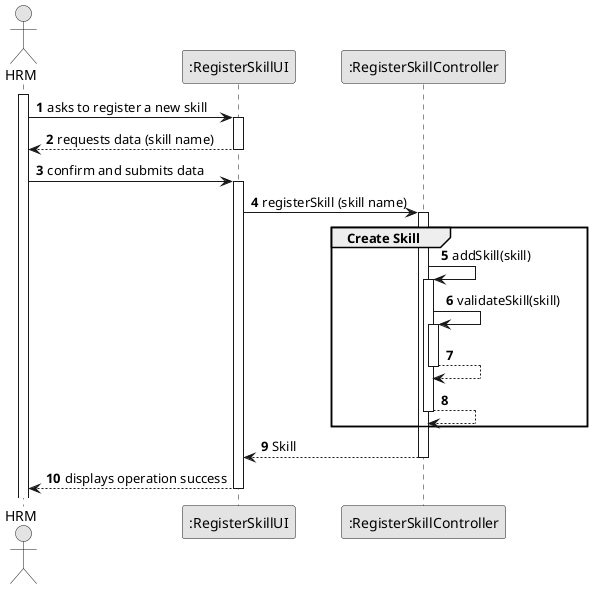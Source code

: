 @startuml
skinparam monochrome true
skinparam packageStyle rectangle
skinparam shadowing false

autonumber

'hide footbox
actor "HRM" as HRM
participant ":RegisterSkillUI" as UI
participant ":RegisterSkillController" as CTRL

activate HRM

        HRM -> UI : asks to register a new skill
activate UI

        UI --> HRM : requests data (skill name)
         deactivate UI

    HRM -> UI : confirm and submits data
        activate UI

                UI -> CTRL : registerSkill (skill name)
            activate CTRL
    group Create Skill

                                        CTRL -> CTRL: addSkill(skill)

                                                                           activate CTRL
                                                                               CTRL -> CTRL: validateSkill(skill)
                                                                               activate CTRL
                                                                                   CTRL --> CTRL
                                                                               deactivate CTRL

                                                                               CTRL --> CTRL
                                                                               deactivate CTRL
                                                                               end

            CTRL --> UI : Skill
            deactivate CTRL


            UI --> HRM : displays operation success
        deactivate UI




@enduml